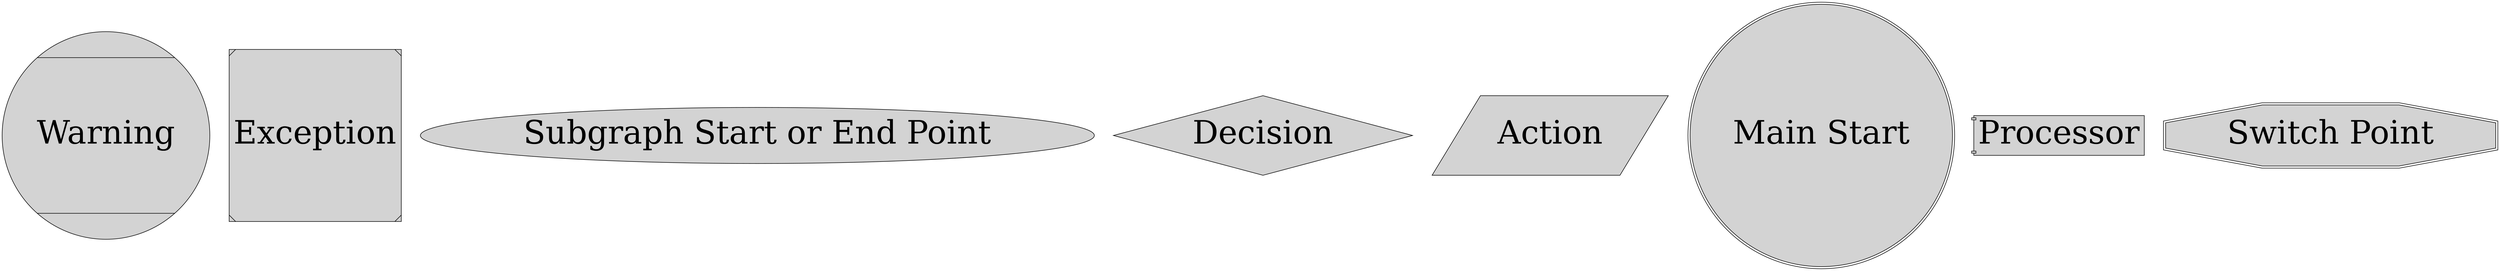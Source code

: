 digraph ShapeDef { 
graph [layout=dot, compound = true, fontsize = 30, nodesep = .5, overlap=scalexy, rankdir=TB] 
node [shape =Mcircle fontsize = 60, style = filled , label=""] 
 SD1 [label="Warning"] 
node [shape =Msquare fontsize = 60, style = filled , label=""] 
 SD2 [label="Exception"] 
node [shape =ellipse fontsize = 60, style = filled , label=""] 
 SD3 [label="Subgraph Start or End Point"] 
node [shape =diamond fontsize = 60, style = filled , label=""] 
 SD4 [label="Decision"] 
node [shape =parallelogram fontsize = 60, style = filled , label=""] 
 SD5 [label="Action"] 
node [shape =doublecircle fontsize = 60, style = filled , label=""] 
 SD6 [label="Main Start"] 
node [shape =component fontsize = 60, style = filled , label=""] 
 SD7 [label="Processor"] 
node [shape =doubleoctagon fontsize = 60, style = filled , label=""] 
 SD8 [label="Switch Point"] 
}
